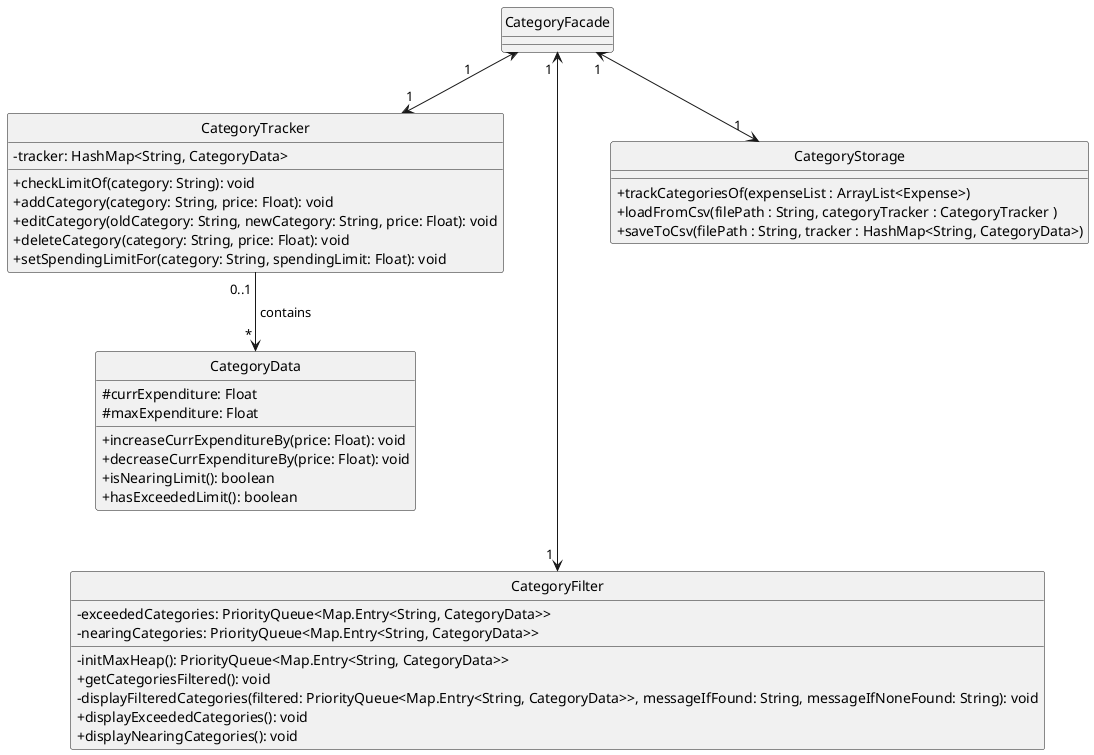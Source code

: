 @startuml
skinparam classAttributeIconSize 0
hide circle

' class "<<Facade>> \n CategoryFacade" {
class CategoryFacade {
'    # categoryTracker: CategoryTracker
'    # categoryFilter: CategoryFilter
'    # categoryStorage: CategoryStorage

'    + CategoryFacade()
'    + getCategoryTracker(): CategoryTracker
'    + addCategory(category: String, price: float) : void
'    + deleteCategory(category: String, price: Float) : void
'    + editCategory(oldCategory: String, newCategory: String, price: float) : void
'    + loadCategoryInfo(expenseList: ExpenseList) : void
'    + displayFilteredCategories() : void
'    + saveCategoryInfo() : void
'    + setCategorySpendingLimit(category: String, limit: float) : void
}

class CategoryTracker {
    - tracker: HashMap<String, CategoryData>
'    - categoryFacade: CategoryFacade

'    + CategoryTracker()
'    + getTracker(): HashMap<String, CategoryData>
'    + size(): int
'    + contains(category: String): boolean
'    + getCategoryDataOf(category: String): CategoryData
    + checkLimitOf(category: String): void
    + addCategory(category: String, price: Float): void
    + editCategory(oldCategory: String, newCategory: String, price: Float): void
    + deleteCategory(category: String, price: Float): void
    + setSpendingLimitFor(category: String, spendingLimit: Float): void
}

class CategoryData {
    # currExpenditure: Float
    # maxExpenditure: Float

'    + CategoryData(currExpenditure: Float): CategoryData
'    + CategoryData(currExpenditure: Float, maxExpenditure: Float): CategoryData
'    + getCurrExpenditure(): Float
'    + getMaxExpenditure(): Float
'    + setCurrExpenditure(currExpenditure: Float): void
'    + setMaxExpenditure(maxExpenditure: Float): void
    + increaseCurrExpenditureBy(price: Float): void
    + decreaseCurrExpenditureBy(price: Float): void
    + isNearingLimit(): boolean
    + hasExceededLimit(): boolean
}

class CategoryFilter {
'    - categoryFacade : CategoryFacade
    - exceededCategories: PriorityQueue<Map.Entry<String, CategoryData>>
    - nearingCategories: PriorityQueue<Map.Entry<String, CategoryData>>

'    + setCategoryFacade(categoryFacade: CategoryFacade): void
    - initMaxHeap(): PriorityQueue<Map.Entry<String, CategoryData>>
    + getCategoriesFiltered(): void
    - displayFilteredCategories(filtered: PriorityQueue<Map.Entry<String, CategoryData>>, messageIfFound: String, messageIfNoneFound: String): void
    + displayExceededCategories(): void
    + displayNearingCategories(): void
}

class CategoryStorage {
'    - categoryFacade: CategoryFacade

'    + setCategoryFacade(categoryFacade: CategoryFacade): void
    + trackCategoriesOf(expenseList : ArrayList<Expense>)
    + loadFromCsv(filePath : String, categoryTracker : CategoryTracker )
    + saveToCsv(filePath : String, tracker : HashMap<String, CategoryData>)
}

CategoryFacade " 1         " <-d-> " 1 " CategoryTracker
CategoryFacade " 1 " <---d-> " 1 " CategoryFilter
CategoryTracker " 0..1 " -d-> " * " CategoryData : " contains "
CategoryFacade " 1 " <-d-> " 1 " CategoryStorage

@enduml
